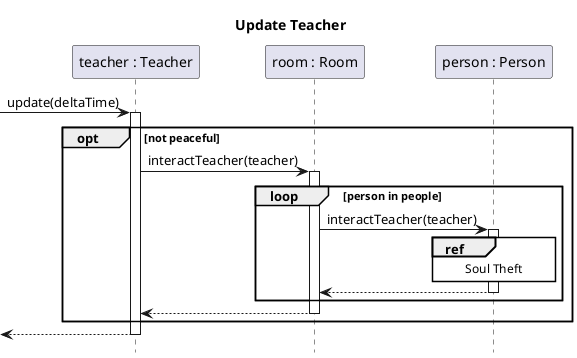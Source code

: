 @startuml teacher-update
title Update Teacher
hide footbox
skinparam SequenceReferenceBackgroundColor white

participant "teacher : Teacher" as teacher
participant "room : Room" as room
participant "person : Person" as person

[-> teacher ++: update(deltaTime)
	opt not peaceful
		teacher -> room ++: interactTeacher(teacher)
			loop person in people
				room -> person ++: interactTeacher(teacher)
					ref over person: Soul Theft
				return
			end
		return
	end
return 

@enduml